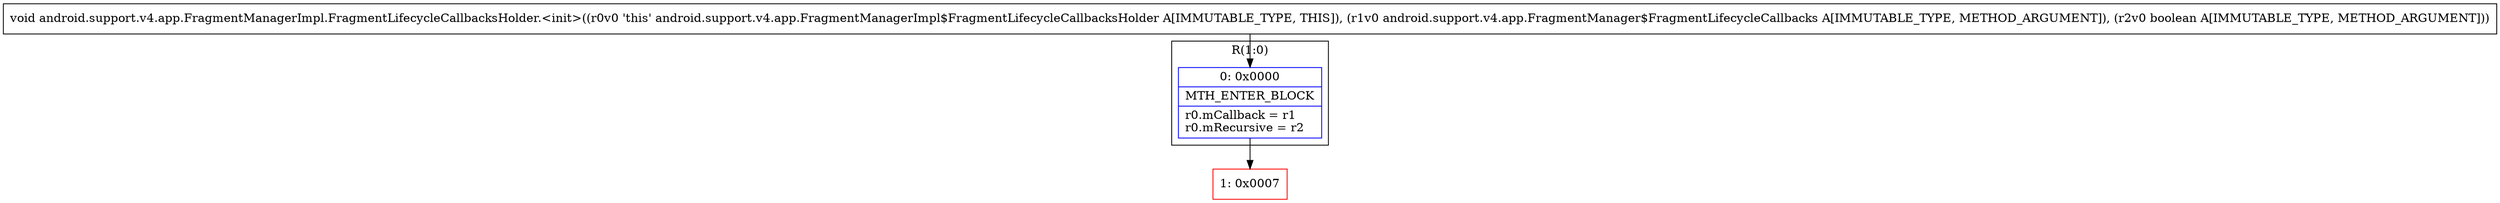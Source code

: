 digraph "CFG forandroid.support.v4.app.FragmentManagerImpl.FragmentLifecycleCallbacksHolder.\<init\>(Landroid\/support\/v4\/app\/FragmentManager$FragmentLifecycleCallbacks;Z)V" {
subgraph cluster_Region_1974304851 {
label = "R(1:0)";
node [shape=record,color=blue];
Node_0 [shape=record,label="{0\:\ 0x0000|MTH_ENTER_BLOCK\l|r0.mCallback = r1\lr0.mRecursive = r2\l}"];
}
Node_1 [shape=record,color=red,label="{1\:\ 0x0007}"];
MethodNode[shape=record,label="{void android.support.v4.app.FragmentManagerImpl.FragmentLifecycleCallbacksHolder.\<init\>((r0v0 'this' android.support.v4.app.FragmentManagerImpl$FragmentLifecycleCallbacksHolder A[IMMUTABLE_TYPE, THIS]), (r1v0 android.support.v4.app.FragmentManager$FragmentLifecycleCallbacks A[IMMUTABLE_TYPE, METHOD_ARGUMENT]), (r2v0 boolean A[IMMUTABLE_TYPE, METHOD_ARGUMENT])) }"];
MethodNode -> Node_0;
Node_0 -> Node_1;
}

